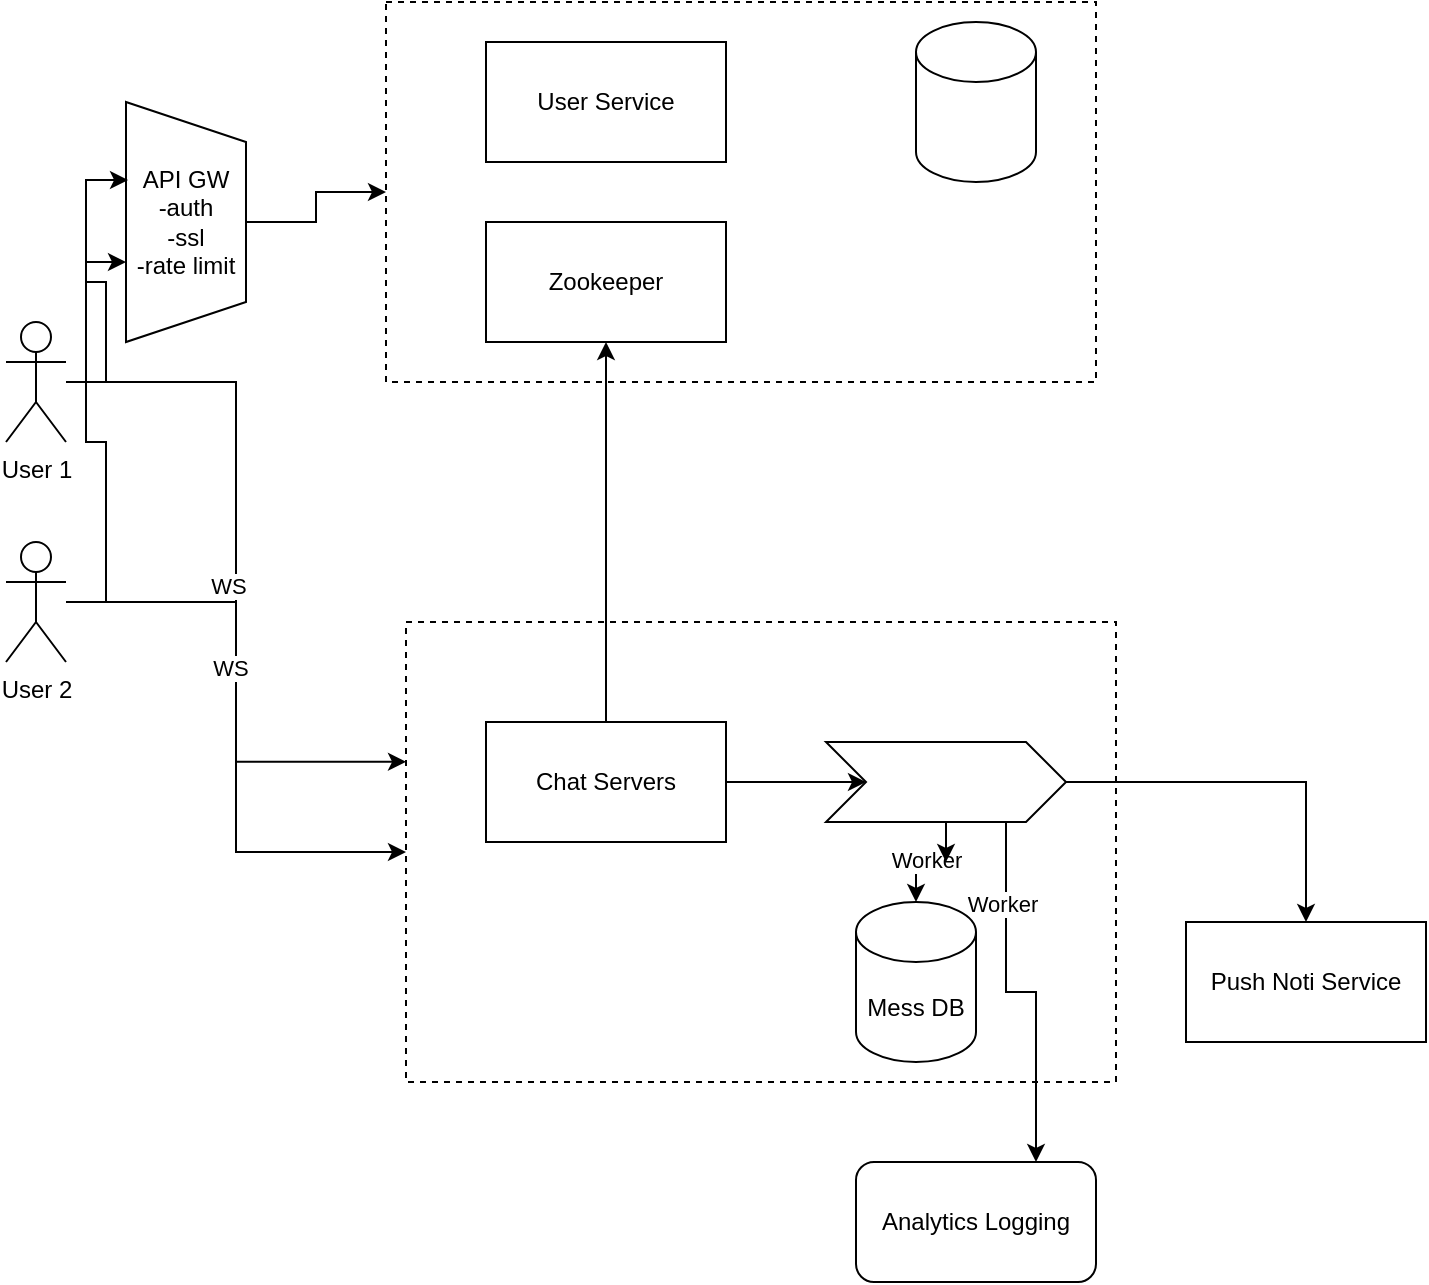 <mxfile version="26.2.14" pages="2">
  <diagram name="mock" id="jweh2v3OlA_JTr8bWbLS">
    <mxGraphModel dx="1466" dy="790" grid="1" gridSize="10" guides="1" tooltips="1" connect="1" arrows="1" fold="1" page="1" pageScale="1" pageWidth="850" pageHeight="1100" math="0" shadow="0">
      <root>
        <mxCell id="0" />
        <mxCell id="1" parent="0" />
        <mxCell id="pAZi2lpsqg6GbHsb8ALX-1" value="User 1" style="shape=umlActor;verticalLabelPosition=bottom;verticalAlign=top;html=1;outlineConnect=0;strokeColor=default;" vertex="1" parent="1">
          <mxGeometry x="110" y="180" width="30" height="60" as="geometry" />
        </mxCell>
        <mxCell id="pAZi2lpsqg6GbHsb8ALX-25" style="edgeStyle=orthogonalEdgeStyle;rounded=0;orthogonalLoop=1;jettySize=auto;html=1;" edge="1" parent="1" source="pAZi2lpsqg6GbHsb8ALX-2" target="pAZi2lpsqg6GbHsb8ALX-8">
          <mxGeometry relative="1" as="geometry" />
        </mxCell>
        <mxCell id="pAZi2lpsqg6GbHsb8ALX-2" value="User 2" style="shape=umlActor;verticalLabelPosition=bottom;verticalAlign=top;html=1;outlineConnect=0;strokeColor=default;" vertex="1" parent="1">
          <mxGeometry x="110" y="290" width="30" height="60" as="geometry" />
        </mxCell>
        <mxCell id="pAZi2lpsqg6GbHsb8ALX-22" style="edgeStyle=orthogonalEdgeStyle;rounded=0;orthogonalLoop=1;jettySize=auto;html=1;" edge="1" parent="1" source="pAZi2lpsqg6GbHsb8ALX-3" target="pAZi2lpsqg6GbHsb8ALX-7">
          <mxGeometry relative="1" as="geometry">
            <mxPoint x="300" y="430" as="targetPoint" />
          </mxGeometry>
        </mxCell>
        <mxCell id="pAZi2lpsqg6GbHsb8ALX-3" value="API GW&lt;div&gt;-auth&lt;/div&gt;&lt;div&gt;-ssl&lt;/div&gt;&lt;div&gt;-rate limit&lt;/div&gt;" style="shape=trapezoid;perimeter=trapezoidPerimeter;whiteSpace=wrap;html=1;fixedSize=1;direction=south;" vertex="1" parent="1">
          <mxGeometry x="170" y="70" width="60" height="120" as="geometry" />
        </mxCell>
        <mxCell id="pAZi2lpsqg6GbHsb8ALX-4" style="edgeStyle=orthogonalEdgeStyle;rounded=0;orthogonalLoop=1;jettySize=auto;html=1;entryX=0.325;entryY=0.983;entryDx=0;entryDy=0;entryPerimeter=0;" edge="1" parent="1" source="pAZi2lpsqg6GbHsb8ALX-1" target="pAZi2lpsqg6GbHsb8ALX-3">
          <mxGeometry relative="1" as="geometry" />
        </mxCell>
        <mxCell id="pAZi2lpsqg6GbHsb8ALX-5" style="edgeStyle=orthogonalEdgeStyle;rounded=0;orthogonalLoop=1;jettySize=auto;html=1;entryX=0.667;entryY=1;entryDx=0;entryDy=0;entryPerimeter=0;" edge="1" parent="1" source="pAZi2lpsqg6GbHsb8ALX-2" target="pAZi2lpsqg6GbHsb8ALX-3">
          <mxGeometry relative="1" as="geometry" />
        </mxCell>
        <mxCell id="pAZi2lpsqg6GbHsb8ALX-7" value="" style="rounded=0;whiteSpace=wrap;html=1;dashed=1;" vertex="1" parent="1">
          <mxGeometry x="300" y="20" width="355" height="190" as="geometry" />
        </mxCell>
        <mxCell id="pAZi2lpsqg6GbHsb8ALX-8" value="" style="rounded=0;whiteSpace=wrap;html=1;dashed=1;" vertex="1" parent="1">
          <mxGeometry x="310" y="330" width="355" height="230" as="geometry" />
        </mxCell>
        <mxCell id="pAZi2lpsqg6GbHsb8ALX-13" style="edgeStyle=orthogonalEdgeStyle;rounded=0;orthogonalLoop=1;jettySize=auto;html=1;exitX=1;exitY=0.5;exitDx=0;exitDy=0;" edge="1" parent="1" source="pAZi2lpsqg6GbHsb8ALX-9" target="pAZi2lpsqg6GbHsb8ALX-10">
          <mxGeometry relative="1" as="geometry" />
        </mxCell>
        <mxCell id="pAZi2lpsqg6GbHsb8ALX-31" style="edgeStyle=orthogonalEdgeStyle;rounded=0;orthogonalLoop=1;jettySize=auto;html=1;exitX=0.5;exitY=0;exitDx=0;exitDy=0;entryX=0.5;entryY=1;entryDx=0;entryDy=0;" edge="1" parent="1" source="pAZi2lpsqg6GbHsb8ALX-9" target="pAZi2lpsqg6GbHsb8ALX-28">
          <mxGeometry relative="1" as="geometry" />
        </mxCell>
        <mxCell id="pAZi2lpsqg6GbHsb8ALX-9" value="Chat Servers" style="rounded=0;whiteSpace=wrap;html=1;" vertex="1" parent="1">
          <mxGeometry x="350" y="380" width="120" height="60" as="geometry" />
        </mxCell>
        <mxCell id="pAZi2lpsqg6GbHsb8ALX-14" style="edgeStyle=orthogonalEdgeStyle;rounded=0;orthogonalLoop=1;jettySize=auto;html=1;entryX=0.5;entryY=0;entryDx=0;entryDy=0;" edge="1" parent="1" source="pAZi2lpsqg6GbHsb8ALX-10" target="pAZi2lpsqg6GbHsb8ALX-12">
          <mxGeometry relative="1" as="geometry" />
        </mxCell>
        <mxCell id="pAZi2lpsqg6GbHsb8ALX-15" style="edgeStyle=orthogonalEdgeStyle;rounded=0;orthogonalLoop=1;jettySize=auto;html=1;" edge="1" parent="1" source="pAZi2lpsqg6GbHsb8ALX-10" target="pAZi2lpsqg6GbHsb8ALX-11">
          <mxGeometry relative="1" as="geometry" />
        </mxCell>
        <mxCell id="pAZi2lpsqg6GbHsb8ALX-21" value="Worker" style="edgeLabel;html=1;align=center;verticalAlign=middle;resizable=0;points=[];" vertex="1" connectable="0" parent="pAZi2lpsqg6GbHsb8ALX-15">
          <mxGeometry x="0.091" y="-1" relative="1" as="geometry">
            <mxPoint as="offset" />
          </mxGeometry>
        </mxCell>
        <mxCell id="pAZi2lpsqg6GbHsb8ALX-16" style="edgeStyle=orthogonalEdgeStyle;rounded=0;orthogonalLoop=1;jettySize=auto;html=1;" edge="1" parent="1" source="pAZi2lpsqg6GbHsb8ALX-10">
          <mxGeometry relative="1" as="geometry">
            <mxPoint x="580" y="450" as="targetPoint" />
          </mxGeometry>
        </mxCell>
        <mxCell id="pAZi2lpsqg6GbHsb8ALX-19" style="edgeStyle=orthogonalEdgeStyle;rounded=0;orthogonalLoop=1;jettySize=auto;html=1;exitX=0.75;exitY=1;exitDx=0;exitDy=0;entryX=0.75;entryY=0;entryDx=0;entryDy=0;" edge="1" parent="1" source="pAZi2lpsqg6GbHsb8ALX-10" target="pAZi2lpsqg6GbHsb8ALX-18">
          <mxGeometry relative="1" as="geometry" />
        </mxCell>
        <mxCell id="pAZi2lpsqg6GbHsb8ALX-20" value="Worker" style="edgeLabel;html=1;align=center;verticalAlign=middle;resizable=0;points=[];" vertex="1" connectable="0" parent="pAZi2lpsqg6GbHsb8ALX-19">
          <mxGeometry x="-0.557" y="-2" relative="1" as="geometry">
            <mxPoint as="offset" />
          </mxGeometry>
        </mxCell>
        <mxCell id="pAZi2lpsqg6GbHsb8ALX-10" value="" style="shape=step;perimeter=stepPerimeter;whiteSpace=wrap;html=1;fixedSize=1;" vertex="1" parent="1">
          <mxGeometry x="520" y="390" width="120" height="40" as="geometry" />
        </mxCell>
        <mxCell id="pAZi2lpsqg6GbHsb8ALX-11" value="Mess DB" style="shape=cylinder3;whiteSpace=wrap;html=1;boundedLbl=1;backgroundOutline=1;size=15;" vertex="1" parent="1">
          <mxGeometry x="535" y="470" width="60" height="80" as="geometry" />
        </mxCell>
        <mxCell id="pAZi2lpsqg6GbHsb8ALX-12" value="Push Noti Service" style="rounded=0;whiteSpace=wrap;html=1;" vertex="1" parent="1">
          <mxGeometry x="700" y="480" width="120" height="60" as="geometry" />
        </mxCell>
        <mxCell id="pAZi2lpsqg6GbHsb8ALX-18" value="Analytics Logging" style="rounded=1;whiteSpace=wrap;html=1;" vertex="1" parent="1">
          <mxGeometry x="535" y="600" width="120" height="60" as="geometry" />
        </mxCell>
        <mxCell id="pAZi2lpsqg6GbHsb8ALX-23" style="edgeStyle=orthogonalEdgeStyle;rounded=0;orthogonalLoop=1;jettySize=auto;html=1;entryX=0;entryY=0.304;entryDx=0;entryDy=0;entryPerimeter=0;" edge="1" parent="1" source="pAZi2lpsqg6GbHsb8ALX-1" target="pAZi2lpsqg6GbHsb8ALX-8">
          <mxGeometry relative="1" as="geometry" />
        </mxCell>
        <mxCell id="pAZi2lpsqg6GbHsb8ALX-24" value="WS" style="edgeLabel;html=1;align=center;verticalAlign=middle;resizable=0;points=[];" vertex="1" connectable="0" parent="pAZi2lpsqg6GbHsb8ALX-23">
          <mxGeometry x="0.039" y="-4" relative="1" as="geometry">
            <mxPoint as="offset" />
          </mxGeometry>
        </mxCell>
        <mxCell id="pAZi2lpsqg6GbHsb8ALX-26" value="WS" style="edgeLabel;html=1;align=center;verticalAlign=middle;resizable=0;points=[];" vertex="1" connectable="0" parent="pAZi2lpsqg6GbHsb8ALX-23">
          <mxGeometry x="0.267" y="-3" relative="1" as="geometry">
            <mxPoint as="offset" />
          </mxGeometry>
        </mxCell>
        <mxCell id="pAZi2lpsqg6GbHsb8ALX-27" value="User Service" style="rounded=0;whiteSpace=wrap;html=1;" vertex="1" parent="1">
          <mxGeometry x="350" y="40" width="120" height="60" as="geometry" />
        </mxCell>
        <mxCell id="pAZi2lpsqg6GbHsb8ALX-28" value="Zookeeper" style="rounded=0;whiteSpace=wrap;html=1;" vertex="1" parent="1">
          <mxGeometry x="350" y="130" width="120" height="60" as="geometry" />
        </mxCell>
        <mxCell id="pAZi2lpsqg6GbHsb8ALX-30" value="" style="shape=cylinder3;whiteSpace=wrap;html=1;boundedLbl=1;backgroundOutline=1;size=15;" vertex="1" parent="1">
          <mxGeometry x="565" y="30" width="60" height="80" as="geometry" />
        </mxCell>
      </root>
    </mxGraphModel>
  </diagram>
  <diagram id="E92B0nt0l6gBewUieFqu" name="Page-2">
    <mxGraphModel grid="1" page="1" gridSize="10" guides="1" tooltips="1" connect="1" arrows="1" fold="1" pageScale="1" pageWidth="850" pageHeight="1100" math="0" shadow="0">
      <root>
        <mxCell id="0" />
        <mxCell id="1" parent="0" />
      </root>
    </mxGraphModel>
  </diagram>
</mxfile>
